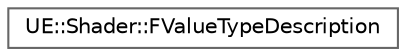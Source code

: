 digraph "Graphical Class Hierarchy"
{
 // INTERACTIVE_SVG=YES
 // LATEX_PDF_SIZE
  bgcolor="transparent";
  edge [fontname=Helvetica,fontsize=10,labelfontname=Helvetica,labelfontsize=10];
  node [fontname=Helvetica,fontsize=10,shape=box,height=0.2,width=0.4];
  rankdir="LR";
  Node0 [id="Node000000",label="UE::Shader::FValueTypeDescription",height=0.2,width=0.4,color="grey40", fillcolor="white", style="filled",URL="$d2/d6e/structUE_1_1Shader_1_1FValueTypeDescription.html",tooltip=" "];
}
